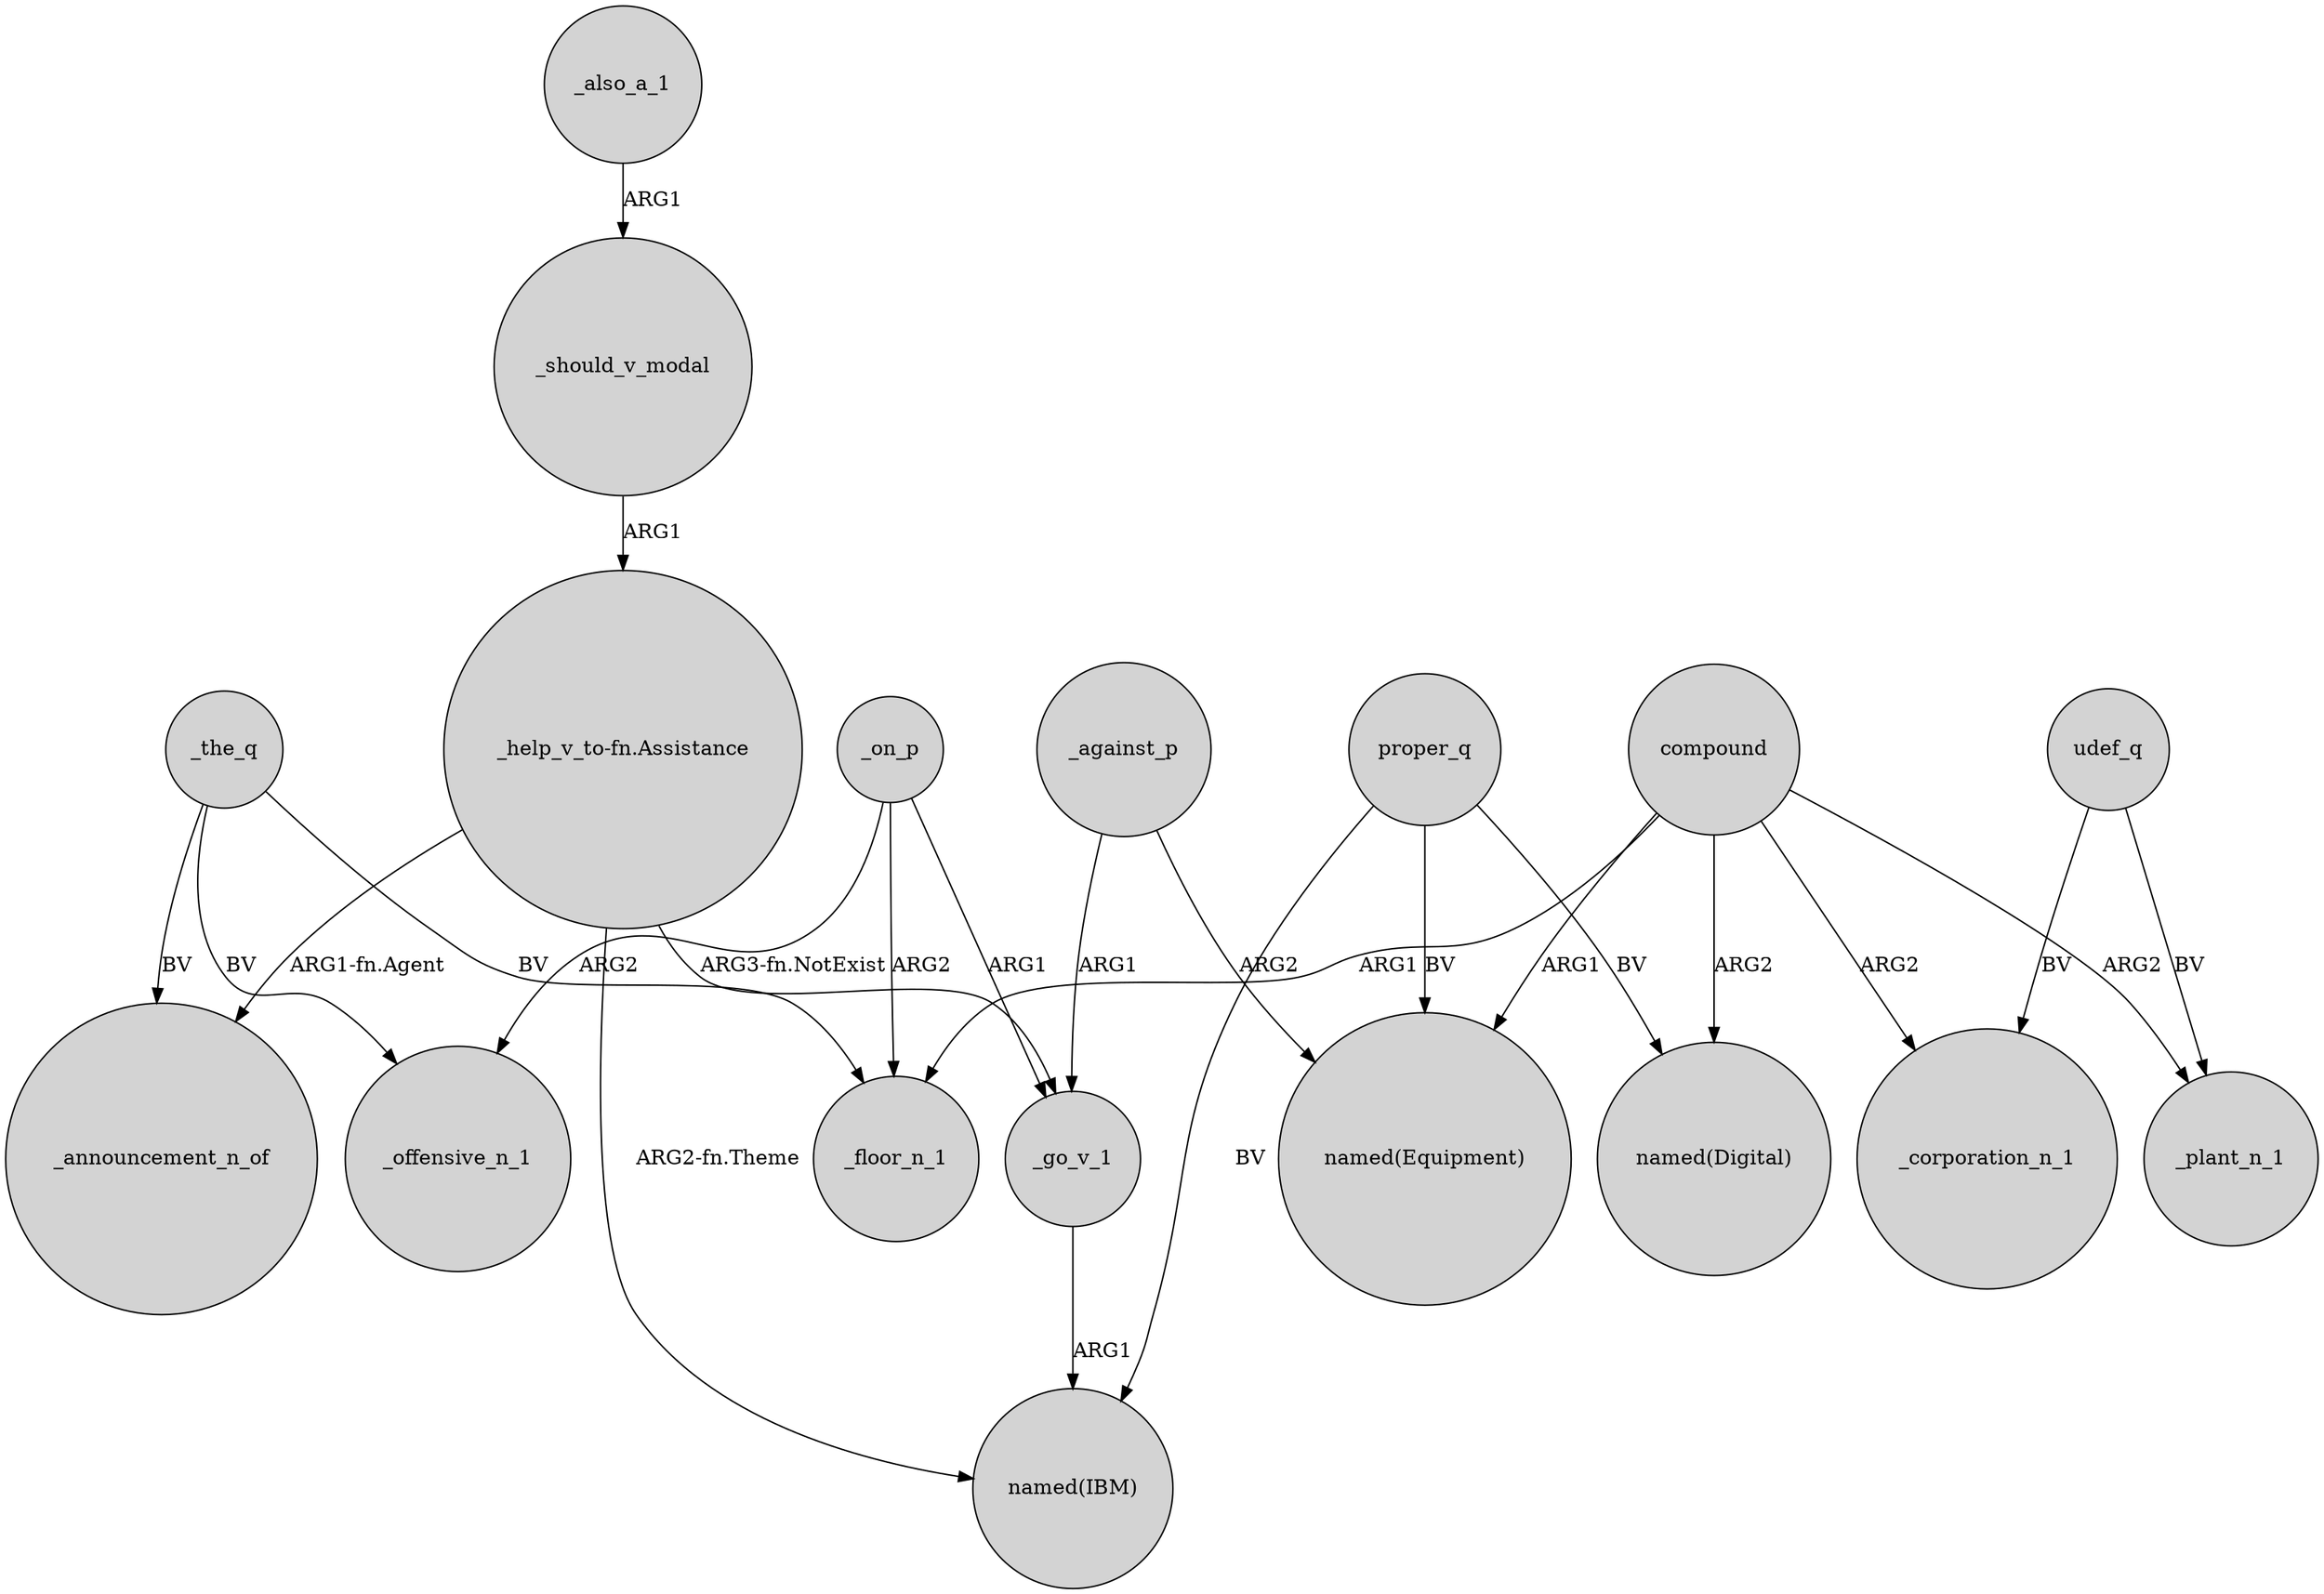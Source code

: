 digraph {
	node [shape=circle style=filled]
	compound -> _floor_n_1 [label=ARG1]
	_against_p -> _go_v_1 [label=ARG1]
	compound -> "named(Equipment)" [label=ARG1]
	compound -> _corporation_n_1 [label=ARG2]
	_against_p -> "named(Equipment)" [label=ARG2]
	proper_q -> "named(Equipment)" [label=BV]
	proper_q -> "named(IBM)" [label=BV]
	_go_v_1 -> "named(IBM)" [label=ARG1]
	_the_q -> _floor_n_1 [label=BV]
	compound -> "named(Digital)" [label=ARG2]
	udef_q -> _corporation_n_1 [label=BV]
	"_help_v_to-fn.Assistance" -> _go_v_1 [label="ARG3-fn.NotExist"]
	"_help_v_to-fn.Assistance" -> "named(IBM)" [label="ARG2-fn.Theme"]
	_the_q -> _announcement_n_of [label=BV]
	proper_q -> "named(Digital)" [label=BV]
	"_help_v_to-fn.Assistance" -> _announcement_n_of [label="ARG1-fn.Agent"]
	_on_p -> _offensive_n_1 [label=ARG2]
	_on_p -> _floor_n_1 [label=ARG2]
	compound -> _plant_n_1 [label=ARG2]
	udef_q -> _plant_n_1 [label=BV]
	_also_a_1 -> _should_v_modal [label=ARG1]
	_on_p -> _go_v_1 [label=ARG1]
	_should_v_modal -> "_help_v_to-fn.Assistance" [label=ARG1]
	_the_q -> _offensive_n_1 [label=BV]
}
